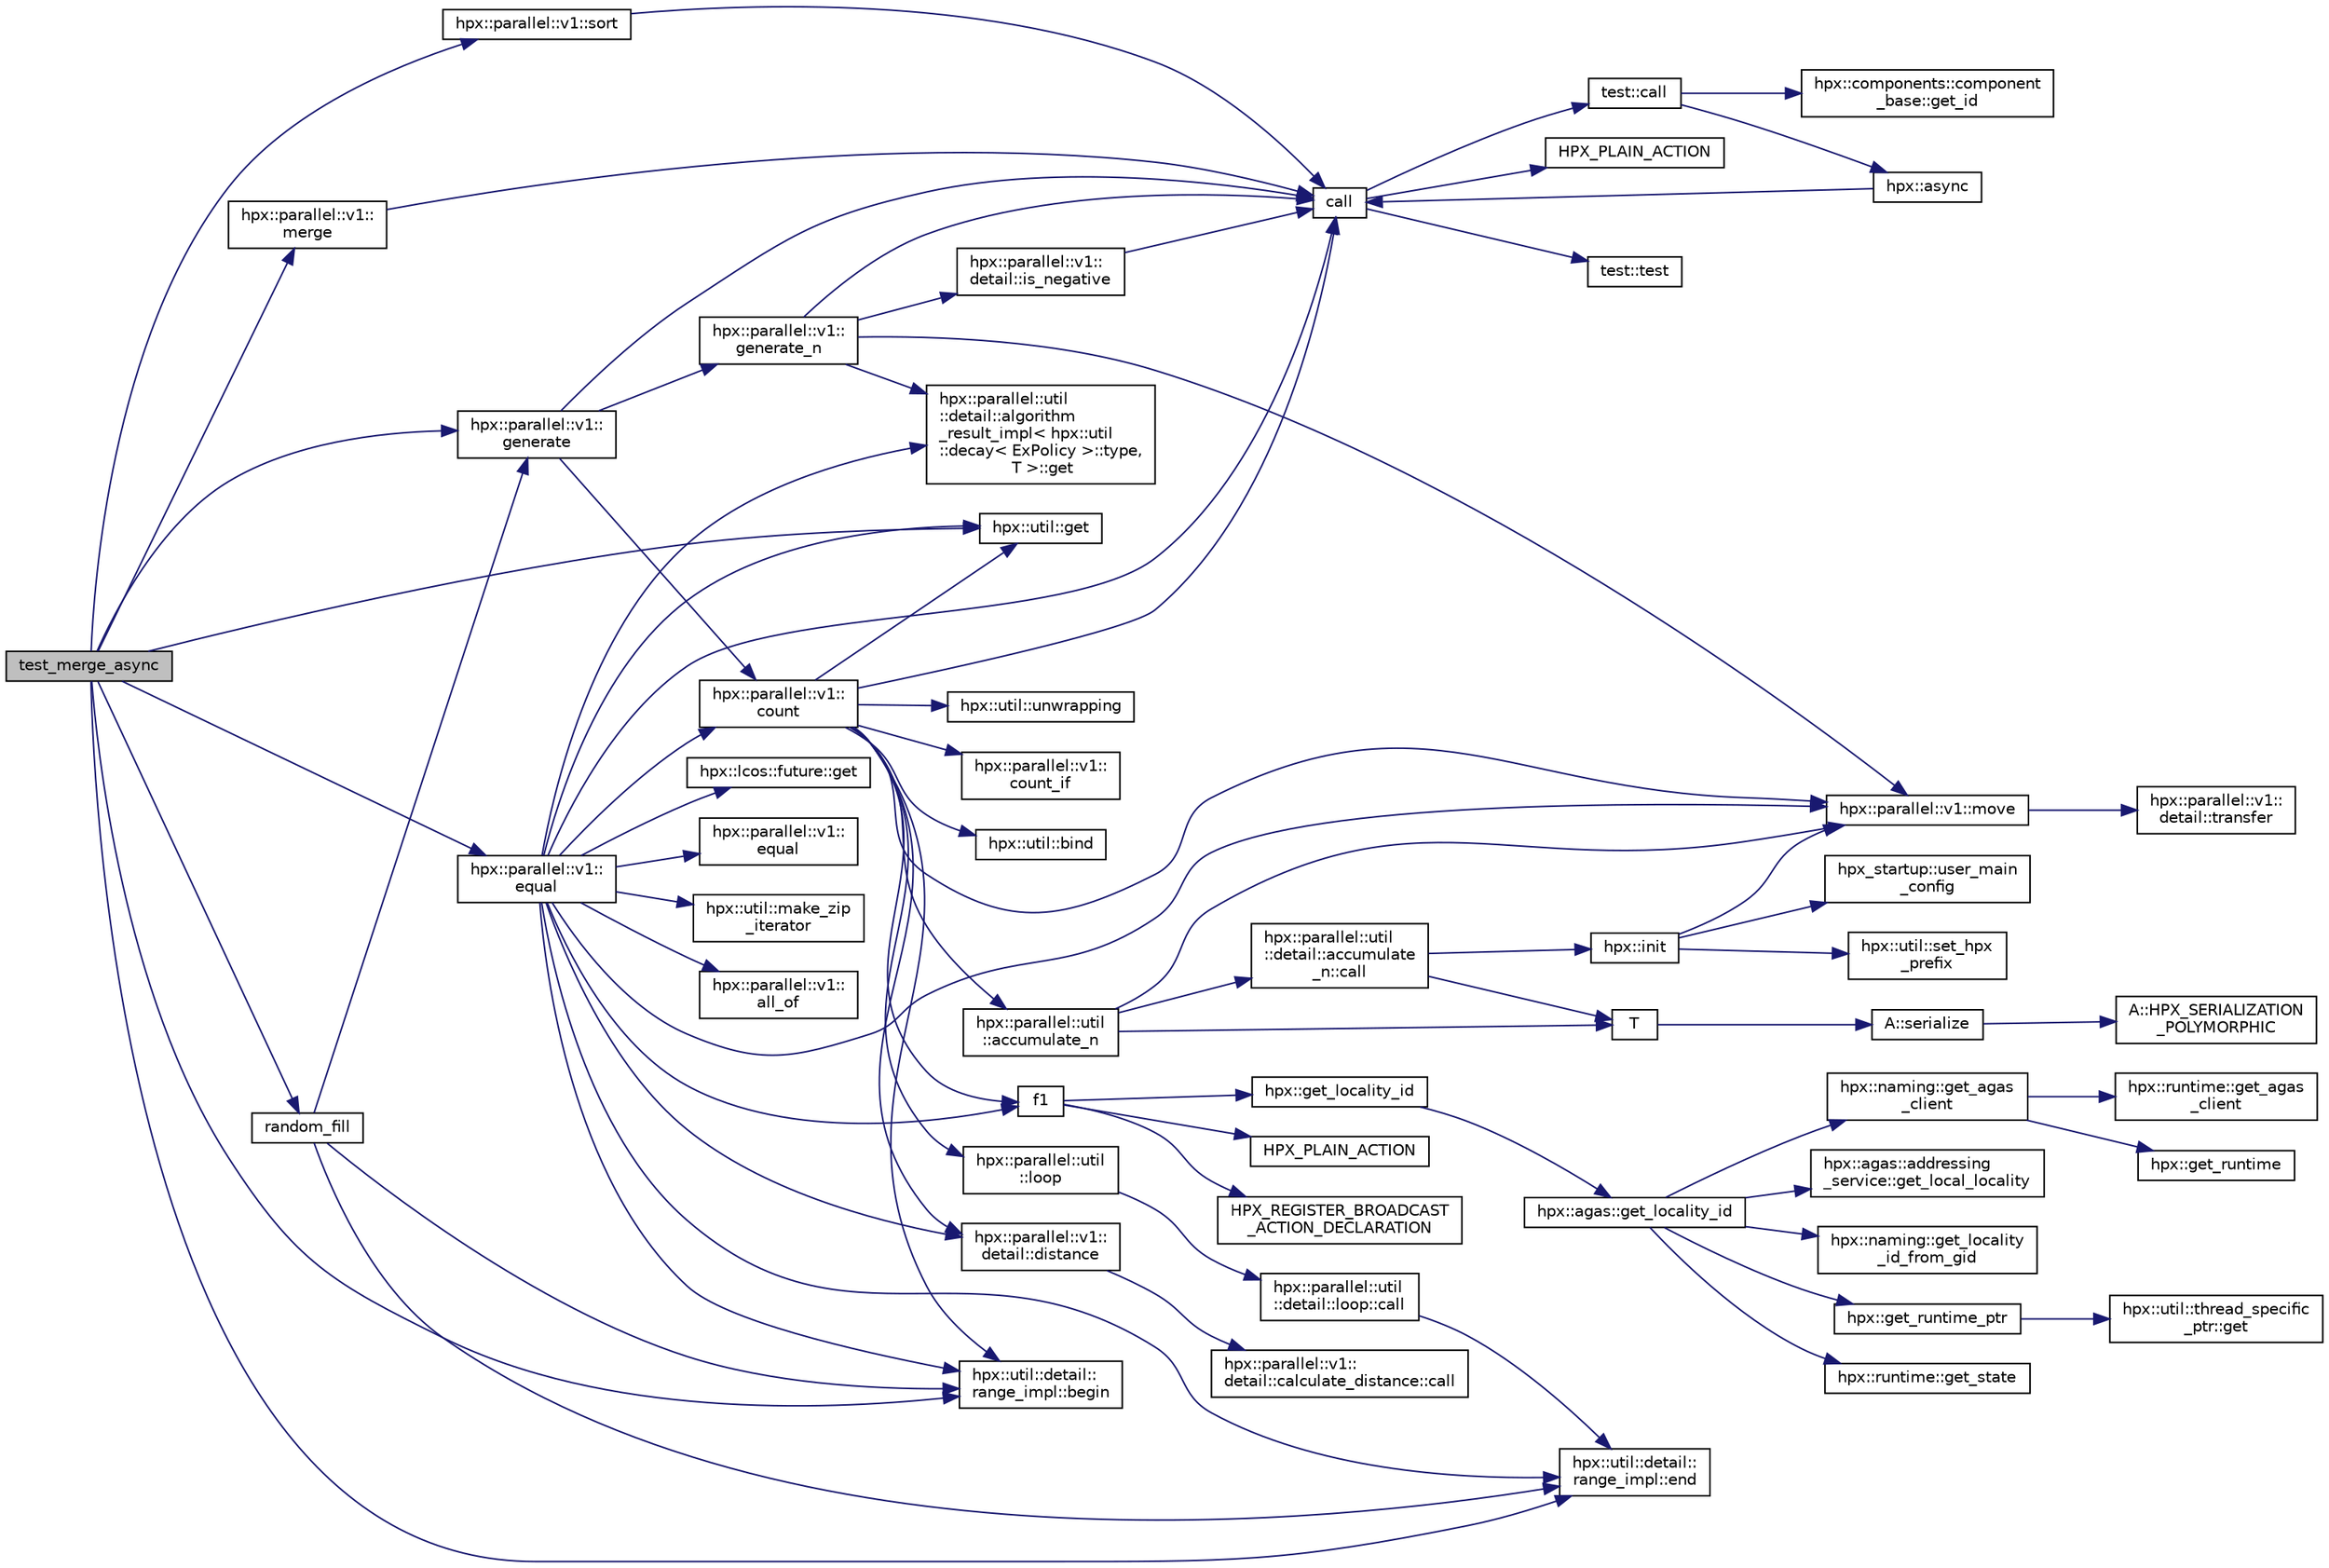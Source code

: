digraph "test_merge_async"
{
  edge [fontname="Helvetica",fontsize="10",labelfontname="Helvetica",labelfontsize="10"];
  node [fontname="Helvetica",fontsize="10",shape=record];
  rankdir="LR";
  Node177 [label="test_merge_async",height=0.2,width=0.4,color="black", fillcolor="grey75", style="filled", fontcolor="black"];
  Node177 -> Node178 [color="midnightblue",fontsize="10",style="solid",fontname="Helvetica"];
  Node178 [label="hpx::util::get",height=0.2,width=0.4,color="black", fillcolor="white", style="filled",URL="$df/dad/namespacehpx_1_1util.html#a5cbd3c41f03f4d4acaedaa4777e3cc02"];
  Node177 -> Node179 [color="midnightblue",fontsize="10",style="solid",fontname="Helvetica"];
  Node179 [label="hpx::parallel::v1::\lgenerate",height=0.2,width=0.4,color="black", fillcolor="white", style="filled",URL="$db/db9/namespacehpx_1_1parallel_1_1v1.html#a1f74f2be2954d6fbd8278df5fedb946a"];
  Node179 -> Node180 [color="midnightblue",fontsize="10",style="solid",fontname="Helvetica"];
  Node180 [label="hpx::parallel::v1::\lgenerate_n",height=0.2,width=0.4,color="black", fillcolor="white", style="filled",URL="$db/db9/namespacehpx_1_1parallel_1_1v1.html#a9fd6a170d9742750007e88805764ec8a"];
  Node180 -> Node181 [color="midnightblue",fontsize="10",style="solid",fontname="Helvetica"];
  Node181 [label="hpx::parallel::v1::\ldetail::is_negative",height=0.2,width=0.4,color="black", fillcolor="white", style="filled",URL="$d2/ddd/namespacehpx_1_1parallel_1_1v1_1_1detail.html#adf2e40fc4b20ad0fd442ee3118a4d527"];
  Node181 -> Node182 [color="midnightblue",fontsize="10",style="solid",fontname="Helvetica"];
  Node182 [label="call",height=0.2,width=0.4,color="black", fillcolor="white", style="filled",URL="$d2/d67/promise__1620_8cpp.html#a58357f0b82bc761e1d0b9091ed563a70"];
  Node182 -> Node183 [color="midnightblue",fontsize="10",style="solid",fontname="Helvetica"];
  Node183 [label="test::test",height=0.2,width=0.4,color="black", fillcolor="white", style="filled",URL="$d8/d89/structtest.html#ab42d5ece712d716b04cb3f686f297a26"];
  Node182 -> Node184 [color="midnightblue",fontsize="10",style="solid",fontname="Helvetica"];
  Node184 [label="HPX_PLAIN_ACTION",height=0.2,width=0.4,color="black", fillcolor="white", style="filled",URL="$d2/d67/promise__1620_8cpp.html#ab96aab827a4b1fcaf66cfe0ba83fef23"];
  Node182 -> Node185 [color="midnightblue",fontsize="10",style="solid",fontname="Helvetica"];
  Node185 [label="test::call",height=0.2,width=0.4,color="black", fillcolor="white", style="filled",URL="$d8/d89/structtest.html#aeb29e7ed6518b9426ccf1344c52620ae"];
  Node185 -> Node186 [color="midnightblue",fontsize="10",style="solid",fontname="Helvetica"];
  Node186 [label="hpx::async",height=0.2,width=0.4,color="black", fillcolor="white", style="filled",URL="$d8/d83/namespacehpx.html#acb7d8e37b73b823956ce144f9a57eaa4"];
  Node186 -> Node182 [color="midnightblue",fontsize="10",style="solid",fontname="Helvetica"];
  Node185 -> Node187 [color="midnightblue",fontsize="10",style="solid",fontname="Helvetica"];
  Node187 [label="hpx::components::component\l_base::get_id",height=0.2,width=0.4,color="black", fillcolor="white", style="filled",URL="$d2/de6/classhpx_1_1components_1_1component__base.html#a4c8fd93514039bdf01c48d66d82b19cd"];
  Node180 -> Node188 [color="midnightblue",fontsize="10",style="solid",fontname="Helvetica"];
  Node188 [label="hpx::parallel::util\l::detail::algorithm\l_result_impl\< hpx::util\l::decay\< ExPolicy \>::type,\l T \>::get",height=0.2,width=0.4,color="black", fillcolor="white", style="filled",URL="$d2/d42/structhpx_1_1parallel_1_1util_1_1detail_1_1algorithm__result__impl.html#ab5b051e8ec74eff5e0e62fd63f5d377e"];
  Node180 -> Node189 [color="midnightblue",fontsize="10",style="solid",fontname="Helvetica"];
  Node189 [label="hpx::parallel::v1::move",height=0.2,width=0.4,color="black", fillcolor="white", style="filled",URL="$db/db9/namespacehpx_1_1parallel_1_1v1.html#aa7c4ede081ce786c9d1eb1adff495cfc"];
  Node189 -> Node190 [color="midnightblue",fontsize="10",style="solid",fontname="Helvetica"];
  Node190 [label="hpx::parallel::v1::\ldetail::transfer",height=0.2,width=0.4,color="black", fillcolor="white", style="filled",URL="$d2/ddd/namespacehpx_1_1parallel_1_1v1_1_1detail.html#ab1b56a05e1885ca7cc7ffa1804dd2f3c"];
  Node180 -> Node182 [color="midnightblue",fontsize="10",style="solid",fontname="Helvetica"];
  Node179 -> Node191 [color="midnightblue",fontsize="10",style="solid",fontname="Helvetica"];
  Node191 [label="hpx::parallel::v1::\lcount",height=0.2,width=0.4,color="black", fillcolor="white", style="filled",URL="$db/db9/namespacehpx_1_1parallel_1_1v1.html#a19d058114a2bd44801aab4176b188e23"];
  Node191 -> Node192 [color="midnightblue",fontsize="10",style="solid",fontname="Helvetica"];
  Node192 [label="hpx::parallel::v1::\lcount_if",height=0.2,width=0.4,color="black", fillcolor="white", style="filled",URL="$db/db9/namespacehpx_1_1parallel_1_1v1.html#ad836ff017ec208c2d6388a9b47b05ce0"];
  Node191 -> Node193 [color="midnightblue",fontsize="10",style="solid",fontname="Helvetica"];
  Node193 [label="f1",height=0.2,width=0.4,color="black", fillcolor="white", style="filled",URL="$d8/d8b/broadcast_8cpp.html#a1751fbd41f2529b84514a9dbd767959a"];
  Node193 -> Node194 [color="midnightblue",fontsize="10",style="solid",fontname="Helvetica"];
  Node194 [label="hpx::get_locality_id",height=0.2,width=0.4,color="black", fillcolor="white", style="filled",URL="$d8/d83/namespacehpx.html#a158d7c54a657bb364c1704033010697b",tooltip="Return the number of the locality this function is being called from. "];
  Node194 -> Node195 [color="midnightblue",fontsize="10",style="solid",fontname="Helvetica"];
  Node195 [label="hpx::agas::get_locality_id",height=0.2,width=0.4,color="black", fillcolor="white", style="filled",URL="$dc/d54/namespacehpx_1_1agas.html#a491cc2ddecdf0f1a9129900caa6a4d3e"];
  Node195 -> Node196 [color="midnightblue",fontsize="10",style="solid",fontname="Helvetica"];
  Node196 [label="hpx::get_runtime_ptr",height=0.2,width=0.4,color="black", fillcolor="white", style="filled",URL="$d8/d83/namespacehpx.html#af29daf2bb3e01b4d6495a1742b6cce64"];
  Node196 -> Node197 [color="midnightblue",fontsize="10",style="solid",fontname="Helvetica"];
  Node197 [label="hpx::util::thread_specific\l_ptr::get",height=0.2,width=0.4,color="black", fillcolor="white", style="filled",URL="$d4/d4c/structhpx_1_1util_1_1thread__specific__ptr.html#a3b27d8520710478aa41d1f74206bdba9"];
  Node195 -> Node198 [color="midnightblue",fontsize="10",style="solid",fontname="Helvetica"];
  Node198 [label="hpx::runtime::get_state",height=0.2,width=0.4,color="black", fillcolor="white", style="filled",URL="$d0/d7b/classhpx_1_1runtime.html#ab405f80e060dac95d624520f38b0524c"];
  Node195 -> Node199 [color="midnightblue",fontsize="10",style="solid",fontname="Helvetica"];
  Node199 [label="hpx::naming::get_agas\l_client",height=0.2,width=0.4,color="black", fillcolor="white", style="filled",URL="$d4/dc9/namespacehpx_1_1naming.html#a0408fffd5d34b620712a801b0ae3b032"];
  Node199 -> Node200 [color="midnightblue",fontsize="10",style="solid",fontname="Helvetica"];
  Node200 [label="hpx::get_runtime",height=0.2,width=0.4,color="black", fillcolor="white", style="filled",URL="$d8/d83/namespacehpx.html#aef902cc6c7dd3b9fbadf34d1e850a070"];
  Node199 -> Node201 [color="midnightblue",fontsize="10",style="solid",fontname="Helvetica"];
  Node201 [label="hpx::runtime::get_agas\l_client",height=0.2,width=0.4,color="black", fillcolor="white", style="filled",URL="$d0/d7b/classhpx_1_1runtime.html#aeb5dddd30d6b9861669af8ad44d1a96a"];
  Node195 -> Node202 [color="midnightblue",fontsize="10",style="solid",fontname="Helvetica"];
  Node202 [label="hpx::agas::addressing\l_service::get_local_locality",height=0.2,width=0.4,color="black", fillcolor="white", style="filled",URL="$db/d58/structhpx_1_1agas_1_1addressing__service.html#ab52c19a37c2a7a006c6c15f90ad0539c"];
  Node195 -> Node203 [color="midnightblue",fontsize="10",style="solid",fontname="Helvetica"];
  Node203 [label="hpx::naming::get_locality\l_id_from_gid",height=0.2,width=0.4,color="black", fillcolor="white", style="filled",URL="$d4/dc9/namespacehpx_1_1naming.html#a7fd43037784560bd04fda9b49e33529f"];
  Node193 -> Node204 [color="midnightblue",fontsize="10",style="solid",fontname="Helvetica"];
  Node204 [label="HPX_PLAIN_ACTION",height=0.2,width=0.4,color="black", fillcolor="white", style="filled",URL="$d8/d8b/broadcast_8cpp.html#a19685a0394ce6a99351f7a679f6eeefc"];
  Node193 -> Node205 [color="midnightblue",fontsize="10",style="solid",fontname="Helvetica"];
  Node205 [label="HPX_REGISTER_BROADCAST\l_ACTION_DECLARATION",height=0.2,width=0.4,color="black", fillcolor="white", style="filled",URL="$d7/d38/addressing__service_8cpp.html#a573d764d9cb34eec46a4bdffcf07875f"];
  Node191 -> Node206 [color="midnightblue",fontsize="10",style="solid",fontname="Helvetica"];
  Node206 [label="hpx::parallel::util\l::loop",height=0.2,width=0.4,color="black", fillcolor="white", style="filled",URL="$df/dc6/namespacehpx_1_1parallel_1_1util.html#a3f434e00f42929aac85debb8c5782213"];
  Node206 -> Node207 [color="midnightblue",fontsize="10",style="solid",fontname="Helvetica"];
  Node207 [label="hpx::parallel::util\l::detail::loop::call",height=0.2,width=0.4,color="black", fillcolor="white", style="filled",URL="$da/d06/structhpx_1_1parallel_1_1util_1_1detail_1_1loop.html#a5c5e8dbda782f09cdb7bc2509e3bf09e"];
  Node207 -> Node208 [color="midnightblue",fontsize="10",style="solid",fontname="Helvetica"];
  Node208 [label="hpx::util::detail::\lrange_impl::end",height=0.2,width=0.4,color="black", fillcolor="white", style="filled",URL="$d4/d4a/namespacehpx_1_1util_1_1detail_1_1range__impl.html#afb2ea48b0902f52ee4d8b764807b4316"];
  Node191 -> Node209 [color="midnightblue",fontsize="10",style="solid",fontname="Helvetica"];
  Node209 [label="hpx::util::bind",height=0.2,width=0.4,color="black", fillcolor="white", style="filled",URL="$df/dad/namespacehpx_1_1util.html#ad844caedf82a0173d6909d910c3e48c6"];
  Node191 -> Node189 [color="midnightblue",fontsize="10",style="solid",fontname="Helvetica"];
  Node191 -> Node178 [color="midnightblue",fontsize="10",style="solid",fontname="Helvetica"];
  Node191 -> Node182 [color="midnightblue",fontsize="10",style="solid",fontname="Helvetica"];
  Node191 -> Node210 [color="midnightblue",fontsize="10",style="solid",fontname="Helvetica"];
  Node210 [label="hpx::parallel::v1::\ldetail::distance",height=0.2,width=0.4,color="black", fillcolor="white", style="filled",URL="$d2/ddd/namespacehpx_1_1parallel_1_1v1_1_1detail.html#a6bea3c6a5f470cad11f27ee6bab4a33f"];
  Node210 -> Node211 [color="midnightblue",fontsize="10",style="solid",fontname="Helvetica"];
  Node211 [label="hpx::parallel::v1::\ldetail::calculate_distance::call",height=0.2,width=0.4,color="black", fillcolor="white", style="filled",URL="$db/dfa/structhpx_1_1parallel_1_1v1_1_1detail_1_1calculate__distance.html#a950a6627830a7d019ac0e734b0a447bf"];
  Node191 -> Node212 [color="midnightblue",fontsize="10",style="solid",fontname="Helvetica"];
  Node212 [label="hpx::util::unwrapping",height=0.2,width=0.4,color="black", fillcolor="white", style="filled",URL="$df/dad/namespacehpx_1_1util.html#a7529d9ac687684c33403cdd1f9cef8e4"];
  Node191 -> Node213 [color="midnightblue",fontsize="10",style="solid",fontname="Helvetica"];
  Node213 [label="hpx::parallel::util\l::accumulate_n",height=0.2,width=0.4,color="black", fillcolor="white", style="filled",URL="$df/dc6/namespacehpx_1_1parallel_1_1util.html#af19f9a2722f97c2247ea5d0dbb5e2d25"];
  Node213 -> Node214 [color="midnightblue",fontsize="10",style="solid",fontname="Helvetica"];
  Node214 [label="hpx::parallel::util\l::detail::accumulate\l_n::call",height=0.2,width=0.4,color="black", fillcolor="white", style="filled",URL="$d8/d3b/structhpx_1_1parallel_1_1util_1_1detail_1_1accumulate__n.html#a765aceb8ab313fc92f7c4aaf70ccca8f"];
  Node214 -> Node215 [color="midnightblue",fontsize="10",style="solid",fontname="Helvetica"];
  Node215 [label="hpx::init",height=0.2,width=0.4,color="black", fillcolor="white", style="filled",URL="$d8/d83/namespacehpx.html#a3c694ea960b47c56b33351ba16e3d76b",tooltip="Main entry point for launching the HPX runtime system. "];
  Node215 -> Node216 [color="midnightblue",fontsize="10",style="solid",fontname="Helvetica"];
  Node216 [label="hpx::util::set_hpx\l_prefix",height=0.2,width=0.4,color="black", fillcolor="white", style="filled",URL="$df/dad/namespacehpx_1_1util.html#ae40a23c1ba0a48d9304dcf717a95793e"];
  Node215 -> Node217 [color="midnightblue",fontsize="10",style="solid",fontname="Helvetica"];
  Node217 [label="hpx_startup::user_main\l_config",height=0.2,width=0.4,color="black", fillcolor="white", style="filled",URL="$d3/dd2/namespacehpx__startup.html#aaac571d88bd3912a4225a23eb3261637"];
  Node215 -> Node189 [color="midnightblue",fontsize="10",style="solid",fontname="Helvetica"];
  Node214 -> Node218 [color="midnightblue",fontsize="10",style="solid",fontname="Helvetica"];
  Node218 [label="T",height=0.2,width=0.4,color="black", fillcolor="white", style="filled",URL="$db/d33/polymorphic__semiintrusive__template_8cpp.html#ad187658f9cb91c1312b39ae7e896f1ea"];
  Node218 -> Node219 [color="midnightblue",fontsize="10",style="solid",fontname="Helvetica"];
  Node219 [label="A::serialize",height=0.2,width=0.4,color="black", fillcolor="white", style="filled",URL="$d7/da0/struct_a.html#a5f5c287cf471e274ed9dda0da1592212"];
  Node219 -> Node220 [color="midnightblue",fontsize="10",style="solid",fontname="Helvetica"];
  Node220 [label="A::HPX_SERIALIZATION\l_POLYMORPHIC",height=0.2,width=0.4,color="black", fillcolor="white", style="filled",URL="$d7/da0/struct_a.html#ada978cc156cebbafddb1f3aa4c01918c"];
  Node213 -> Node189 [color="midnightblue",fontsize="10",style="solid",fontname="Helvetica"];
  Node213 -> Node218 [color="midnightblue",fontsize="10",style="solid",fontname="Helvetica"];
  Node191 -> Node221 [color="midnightblue",fontsize="10",style="solid",fontname="Helvetica"];
  Node221 [label="hpx::util::detail::\lrange_impl::begin",height=0.2,width=0.4,color="black", fillcolor="white", style="filled",URL="$d4/d4a/namespacehpx_1_1util_1_1detail_1_1range__impl.html#a31e165df2b865cdd961f35ce938db41a"];
  Node179 -> Node182 [color="midnightblue",fontsize="10",style="solid",fontname="Helvetica"];
  Node177 -> Node221 [color="midnightblue",fontsize="10",style="solid",fontname="Helvetica"];
  Node177 -> Node208 [color="midnightblue",fontsize="10",style="solid",fontname="Helvetica"];
  Node177 -> Node222 [color="midnightblue",fontsize="10",style="solid",fontname="Helvetica"];
  Node222 [label="random_fill",height=0.2,width=0.4,color="black", fillcolor="white", style="filled",URL="$dd/d52/safe__object_8cpp.html#af11000111cdbb07ee1790cab60009256"];
  Node222 -> Node179 [color="midnightblue",fontsize="10",style="solid",fontname="Helvetica"];
  Node222 -> Node221 [color="midnightblue",fontsize="10",style="solid",fontname="Helvetica"];
  Node222 -> Node208 [color="midnightblue",fontsize="10",style="solid",fontname="Helvetica"];
  Node177 -> Node223 [color="midnightblue",fontsize="10",style="solid",fontname="Helvetica"];
  Node223 [label="hpx::parallel::v1::sort",height=0.2,width=0.4,color="black", fillcolor="white", style="filled",URL="$db/db9/namespacehpx_1_1parallel_1_1v1.html#ae1153bd13c544f90055c5ca181145297"];
  Node223 -> Node182 [color="midnightblue",fontsize="10",style="solid",fontname="Helvetica"];
  Node177 -> Node224 [color="midnightblue",fontsize="10",style="solid",fontname="Helvetica"];
  Node224 [label="hpx::parallel::v1::\lmerge",height=0.2,width=0.4,color="black", fillcolor="white", style="filled",URL="$db/db9/namespacehpx_1_1parallel_1_1v1.html#ae6c646d42a1dd0808035a996cc62584c"];
  Node224 -> Node182 [color="midnightblue",fontsize="10",style="solid",fontname="Helvetica"];
  Node177 -> Node225 [color="midnightblue",fontsize="10",style="solid",fontname="Helvetica"];
  Node225 [label="hpx::parallel::v1::\lequal",height=0.2,width=0.4,color="black", fillcolor="white", style="filled",URL="$db/db9/namespacehpx_1_1parallel_1_1v1.html#a0c7fdfade58cb9d4dda65892a877aa58"];
  Node225 -> Node226 [color="midnightblue",fontsize="10",style="solid",fontname="Helvetica"];
  Node226 [label="hpx::parallel::v1::\lequal",height=0.2,width=0.4,color="black", fillcolor="white", style="filled",URL="$db/db9/namespacehpx_1_1parallel_1_1v1.html#aae6a4bb3c2e497c3bf1425763047b39d"];
  Node225 -> Node188 [color="midnightblue",fontsize="10",style="solid",fontname="Helvetica"];
  Node225 -> Node191 [color="midnightblue",fontsize="10",style="solid",fontname="Helvetica"];
  Node225 -> Node210 [color="midnightblue",fontsize="10",style="solid",fontname="Helvetica"];
  Node225 -> Node193 [color="midnightblue",fontsize="10",style="solid",fontname="Helvetica"];
  Node225 -> Node178 [color="midnightblue",fontsize="10",style="solid",fontname="Helvetica"];
  Node225 -> Node182 [color="midnightblue",fontsize="10",style="solid",fontname="Helvetica"];
  Node225 -> Node227 [color="midnightblue",fontsize="10",style="solid",fontname="Helvetica"];
  Node227 [label="hpx::util::make_zip\l_iterator",height=0.2,width=0.4,color="black", fillcolor="white", style="filled",URL="$df/dad/namespacehpx_1_1util.html#a2f68369b316e5699be2c81c04e3ee209"];
  Node225 -> Node189 [color="midnightblue",fontsize="10",style="solid",fontname="Helvetica"];
  Node225 -> Node228 [color="midnightblue",fontsize="10",style="solid",fontname="Helvetica"];
  Node228 [label="hpx::parallel::v1::\lall_of",height=0.2,width=0.4,color="black", fillcolor="white", style="filled",URL="$db/db9/namespacehpx_1_1parallel_1_1v1.html#ae249c03ff2e6e0003c2ac15c1ec13087"];
  Node225 -> Node221 [color="midnightblue",fontsize="10",style="solid",fontname="Helvetica"];
  Node225 -> Node208 [color="midnightblue",fontsize="10",style="solid",fontname="Helvetica"];
  Node225 -> Node229 [color="midnightblue",fontsize="10",style="solid",fontname="Helvetica"];
  Node229 [label="hpx::lcos::future::get",height=0.2,width=0.4,color="black", fillcolor="white", style="filled",URL="$d0/d33/classhpx_1_1lcos_1_1future.html#a8c28269486d5620ac48af349f17bb41c"];
}
